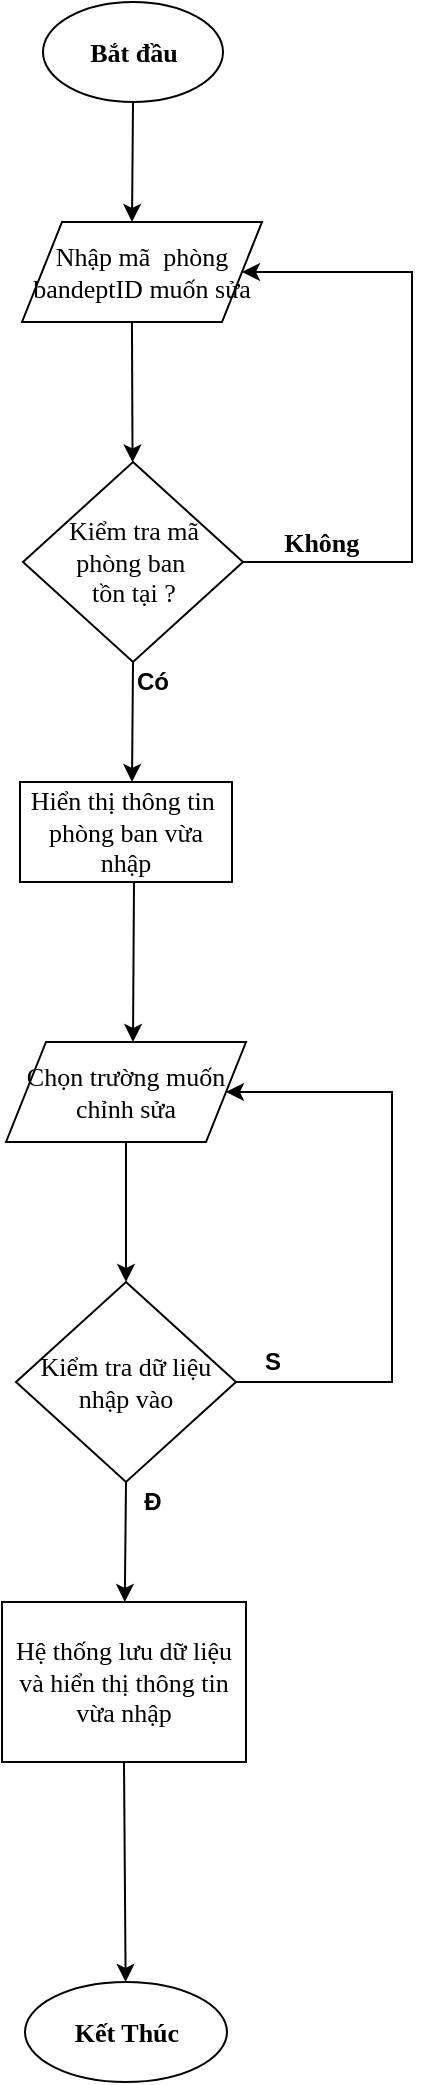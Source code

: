<mxfile version="21.1.1" type="github">
  <diagram name="Page-1" id="1PG1D4QQlFnaMD97lDCO">
    <mxGraphModel dx="1114" dy="623" grid="1" gridSize="10" guides="1" tooltips="1" connect="1" arrows="1" fold="1" page="1" pageScale="1" pageWidth="827" pageHeight="1169" math="0" shadow="0">
      <root>
        <mxCell id="0" />
        <mxCell id="1" parent="0" />
        <mxCell id="u3JvPehaXIA-mYZSv__7-1" style="edgeStyle=orthogonalEdgeStyle;rounded=0;orthogonalLoop=1;jettySize=auto;html=1;exitX=0.5;exitY=1;exitDx=0;exitDy=0;fontSize=13;fontFamily=Times New Roman;fontStyle=0" edge="1" parent="1" source="u3JvPehaXIA-mYZSv__7-2">
          <mxGeometry relative="1" as="geometry">
            <mxPoint x="370" y="170" as="targetPoint" />
          </mxGeometry>
        </mxCell>
        <mxCell id="u3JvPehaXIA-mYZSv__7-2" value="&lt;font style=&quot;font-size: 13px;&quot;&gt;Bắt đầu&lt;/font&gt;" style="ellipse;whiteSpace=wrap;html=1;fontSize=13;fontFamily=Times New Roman;fontStyle=1" vertex="1" parent="1">
          <mxGeometry x="325.5" y="60" width="90" height="50" as="geometry" />
        </mxCell>
        <mxCell id="u3JvPehaXIA-mYZSv__7-3" style="rounded=0;orthogonalLoop=1;jettySize=auto;html=1;exitX=0.458;exitY=0.978;exitDx=0;exitDy=0;exitPerimeter=0;fontSize=13;fontFamily=Times New Roman;fontStyle=0" edge="1" parent="1" source="u3JvPehaXIA-mYZSv__7-4" target="u3JvPehaXIA-mYZSv__7-7">
          <mxGeometry relative="1" as="geometry" />
        </mxCell>
        <mxCell id="u3JvPehaXIA-mYZSv__7-4" value="&lt;font style=&quot;font-size: 13px;&quot;&gt;Nhập mã&amp;nbsp; phòng&lt;br&gt;bandeptID&lt;span style=&quot;background-color: initial;&quot;&gt;&amp;nbsp;muốn sửa&lt;/span&gt;&lt;br&gt;&lt;/font&gt;" style="shape=parallelogram;perimeter=parallelogramPerimeter;whiteSpace=wrap;html=1;fixedSize=1;fontSize=13;fontFamily=Times New Roman;fontStyle=0" vertex="1" parent="1">
          <mxGeometry x="315" y="170" width="120" height="50" as="geometry" />
        </mxCell>
        <mxCell id="u3JvPehaXIA-mYZSv__7-5" style="rounded=0;orthogonalLoop=1;jettySize=auto;html=1;exitX=0.5;exitY=1;exitDx=0;exitDy=0;fontSize=13;fontFamily=Times New Roman;fontStyle=0" edge="1" parent="1" source="u3JvPehaXIA-mYZSv__7-7">
          <mxGeometry relative="1" as="geometry">
            <mxPoint x="370" y="450" as="targetPoint" />
          </mxGeometry>
        </mxCell>
        <mxCell id="u3JvPehaXIA-mYZSv__7-6" style="edgeStyle=elbowEdgeStyle;rounded=0;orthogonalLoop=1;jettySize=auto;html=1;exitX=1;exitY=0.5;exitDx=0;exitDy=0;entryX=1;entryY=0.5;entryDx=0;entryDy=0;" edge="1" parent="1" source="u3JvPehaXIA-mYZSv__7-7" target="u3JvPehaXIA-mYZSv__7-4">
          <mxGeometry relative="1" as="geometry">
            <mxPoint x="370" y="130" as="targetPoint" />
            <Array as="points">
              <mxPoint x="510" y="210" />
              <mxPoint x="510" y="230" />
            </Array>
          </mxGeometry>
        </mxCell>
        <mxCell id="u3JvPehaXIA-mYZSv__7-7" value="Kiểm tra mã&lt;br&gt;phòng ban&amp;nbsp;&lt;br&gt;tồn tại ?" style="rhombus;whiteSpace=wrap;html=1;fontSize=13;fontFamily=Times New Roman;fontStyle=0" vertex="1" parent="1">
          <mxGeometry x="315.5" y="290" width="110" height="100" as="geometry" />
        </mxCell>
        <mxCell id="u3JvPehaXIA-mYZSv__7-8" style="rounded=0;orthogonalLoop=1;jettySize=auto;html=1;entryX=0.5;entryY=0;entryDx=0;entryDy=0;" edge="1" parent="1">
          <mxGeometry relative="1" as="geometry">
            <mxPoint x="371" y="500" as="sourcePoint" />
            <mxPoint x="370.5" y="580" as="targetPoint" />
          </mxGeometry>
        </mxCell>
        <mxCell id="u3JvPehaXIA-mYZSv__7-9" value="Hiển thị thông tin&amp;nbsp;&lt;br&gt;phòng ban vừa nhập" style="rounded=0;whiteSpace=wrap;html=1;fontSize=13;fontFamily=Times New Roman;fontStyle=0" vertex="1" parent="1">
          <mxGeometry x="314" y="450" width="106" height="50" as="geometry" />
        </mxCell>
        <mxCell id="u3JvPehaXIA-mYZSv__7-10" value="&lt;font style=&quot;font-size: 13px;&quot;&gt;&lt;span style=&quot;font-size: 13px;&quot;&gt;Kết Thúc&lt;/span&gt;&lt;/font&gt;" style="ellipse;whiteSpace=wrap;html=1;fontSize=13;fontFamily=Times New Roman;fontStyle=1" vertex="1" parent="1">
          <mxGeometry x="316.5" y="1050" width="101" height="50" as="geometry" />
        </mxCell>
        <mxCell id="u3JvPehaXIA-mYZSv__7-11" value="&lt;b&gt;Không&amp;nbsp;&lt;br&gt;&lt;/b&gt;" style="text;html=1;align=center;verticalAlign=middle;resizable=0;points=[];autosize=1;strokeColor=none;fillColor=none;fontSize=13;fontFamily=Times New Roman;fontStyle=0" vertex="1" parent="1">
          <mxGeometry x="435.5" y="315" width="60" height="30" as="geometry" />
        </mxCell>
        <mxCell id="u3JvPehaXIA-mYZSv__7-12" value="&lt;b&gt;Có&lt;/b&gt;" style="text;html=1;align=center;verticalAlign=middle;resizable=0;points=[];autosize=1;strokeColor=none;fillColor=none;" vertex="1" parent="1">
          <mxGeometry x="360" y="385" width="40" height="30" as="geometry" />
        </mxCell>
        <mxCell id="u3JvPehaXIA-mYZSv__7-13" style="rounded=0;orthogonalLoop=1;jettySize=auto;html=1;exitX=0.5;exitY=1;exitDx=0;exitDy=0;" edge="1" parent="1" source="u3JvPehaXIA-mYZSv__7-14" target="u3JvPehaXIA-mYZSv__7-10">
          <mxGeometry relative="1" as="geometry" />
        </mxCell>
        <mxCell id="u3JvPehaXIA-mYZSv__7-14" value="Hệ thống lưu dữ liệu và hiển thị thông tin vừa nhập" style="rounded=0;whiteSpace=wrap;html=1;fontSize=13;fontFamily=Times New Roman;fontStyle=0" vertex="1" parent="1">
          <mxGeometry x="305" y="860" width="122" height="80" as="geometry" />
        </mxCell>
        <mxCell id="u3JvPehaXIA-mYZSv__7-18" style="rounded=0;orthogonalLoop=1;jettySize=auto;html=1;exitX=0.5;exitY=1;exitDx=0;exitDy=0;entryX=0.5;entryY=0;entryDx=0;entryDy=0;" edge="1" parent="1" source="u3JvPehaXIA-mYZSv__7-15" target="u3JvPehaXIA-mYZSv__7-16">
          <mxGeometry relative="1" as="geometry" />
        </mxCell>
        <mxCell id="u3JvPehaXIA-mYZSv__7-15" value="&lt;font style=&quot;font-size: 13px;&quot;&gt;Chọn trường muốn&lt;br&gt;chỉnh sửa&lt;br&gt;&lt;/font&gt;" style="shape=parallelogram;perimeter=parallelogramPerimeter;whiteSpace=wrap;html=1;fixedSize=1;fontSize=13;fontFamily=Times New Roman;fontStyle=0" vertex="1" parent="1">
          <mxGeometry x="307" y="580" width="120" height="50" as="geometry" />
        </mxCell>
        <mxCell id="u3JvPehaXIA-mYZSv__7-19" style="rounded=0;orthogonalLoop=1;jettySize=auto;html=1;exitX=0.5;exitY=1;exitDx=0;exitDy=0;" edge="1" parent="1" source="u3JvPehaXIA-mYZSv__7-16" target="u3JvPehaXIA-mYZSv__7-14">
          <mxGeometry relative="1" as="geometry" />
        </mxCell>
        <mxCell id="u3JvPehaXIA-mYZSv__7-20" style="edgeStyle=elbowEdgeStyle;rounded=0;orthogonalLoop=1;jettySize=auto;html=1;exitX=1;exitY=0.5;exitDx=0;exitDy=0;entryX=1;entryY=0.5;entryDx=0;entryDy=0;" edge="1" parent="1" source="u3JvPehaXIA-mYZSv__7-16" target="u3JvPehaXIA-mYZSv__7-15">
          <mxGeometry relative="1" as="geometry">
            <mxPoint x="560" y="600" as="targetPoint" />
            <Array as="points">
              <mxPoint x="500" y="690" />
            </Array>
          </mxGeometry>
        </mxCell>
        <mxCell id="u3JvPehaXIA-mYZSv__7-16" value="Kiểm tra dữ liệu&lt;br&gt;nhập vào" style="rhombus;whiteSpace=wrap;html=1;fontSize=13;fontFamily=Times New Roman;fontStyle=0" vertex="1" parent="1">
          <mxGeometry x="312" y="700" width="110" height="100" as="geometry" />
        </mxCell>
        <mxCell id="u3JvPehaXIA-mYZSv__7-21" value="&lt;b&gt;S&lt;/b&gt;" style="text;html=1;align=center;verticalAlign=middle;resizable=0;points=[];autosize=1;strokeColor=none;fillColor=none;" vertex="1" parent="1">
          <mxGeometry x="425" y="725" width="30" height="30" as="geometry" />
        </mxCell>
        <mxCell id="u3JvPehaXIA-mYZSv__7-22" value="&lt;b&gt;Đ&lt;/b&gt;" style="text;html=1;align=center;verticalAlign=middle;resizable=0;points=[];autosize=1;strokeColor=none;fillColor=none;" vertex="1" parent="1">
          <mxGeometry x="365" y="795" width="30" height="30" as="geometry" />
        </mxCell>
      </root>
    </mxGraphModel>
  </diagram>
</mxfile>
